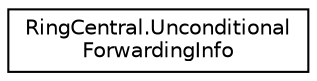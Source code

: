 digraph "Graphical Class Hierarchy"
{
 // LATEX_PDF_SIZE
  edge [fontname="Helvetica",fontsize="10",labelfontname="Helvetica",labelfontsize="10"];
  node [fontname="Helvetica",fontsize="10",shape=record];
  rankdir="LR";
  Node0 [label="RingCentral.Unconditional\lForwardingInfo",height=0.2,width=0.4,color="black", fillcolor="white", style="filled",URL="$classRingCentral_1_1UnconditionalForwardingInfo.html",tooltip="Unconditional forwarding parameters. Returned if 'UnconditionalForwarding' value is specified for the..."];
}

